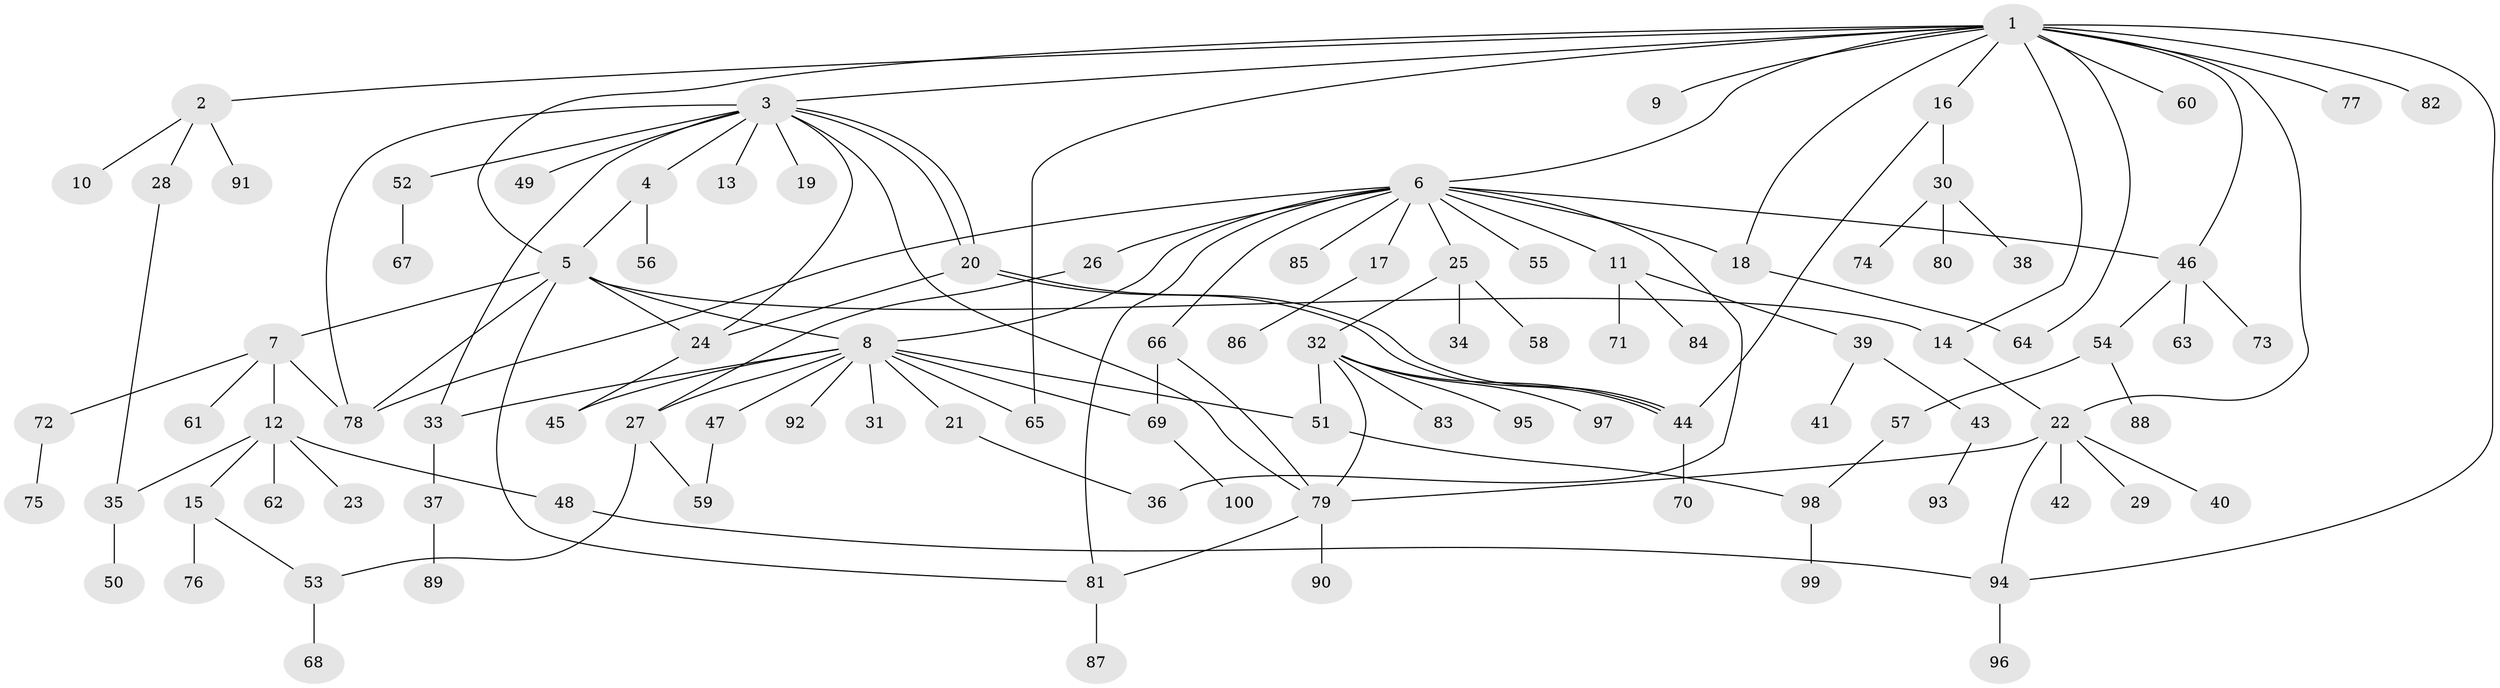// Generated by graph-tools (version 1.1) at 2025/38/02/21/25 10:38:53]
// undirected, 100 vertices, 133 edges
graph export_dot {
graph [start="1"]
  node [color=gray90,style=filled];
  1;
  2;
  3;
  4;
  5;
  6;
  7;
  8;
  9;
  10;
  11;
  12;
  13;
  14;
  15;
  16;
  17;
  18;
  19;
  20;
  21;
  22;
  23;
  24;
  25;
  26;
  27;
  28;
  29;
  30;
  31;
  32;
  33;
  34;
  35;
  36;
  37;
  38;
  39;
  40;
  41;
  42;
  43;
  44;
  45;
  46;
  47;
  48;
  49;
  50;
  51;
  52;
  53;
  54;
  55;
  56;
  57;
  58;
  59;
  60;
  61;
  62;
  63;
  64;
  65;
  66;
  67;
  68;
  69;
  70;
  71;
  72;
  73;
  74;
  75;
  76;
  77;
  78;
  79;
  80;
  81;
  82;
  83;
  84;
  85;
  86;
  87;
  88;
  89;
  90;
  91;
  92;
  93;
  94;
  95;
  96;
  97;
  98;
  99;
  100;
  1 -- 2;
  1 -- 3;
  1 -- 5;
  1 -- 6;
  1 -- 9;
  1 -- 14;
  1 -- 16;
  1 -- 18;
  1 -- 22;
  1 -- 46;
  1 -- 60;
  1 -- 64;
  1 -- 65;
  1 -- 77;
  1 -- 82;
  1 -- 94;
  2 -- 10;
  2 -- 28;
  2 -- 91;
  3 -- 4;
  3 -- 13;
  3 -- 19;
  3 -- 20;
  3 -- 20;
  3 -- 24;
  3 -- 33;
  3 -- 49;
  3 -- 52;
  3 -- 78;
  3 -- 79;
  4 -- 5;
  4 -- 56;
  5 -- 7;
  5 -- 8;
  5 -- 14;
  5 -- 24;
  5 -- 78;
  5 -- 81;
  6 -- 8;
  6 -- 11;
  6 -- 17;
  6 -- 18;
  6 -- 25;
  6 -- 26;
  6 -- 36;
  6 -- 46;
  6 -- 55;
  6 -- 66;
  6 -- 78;
  6 -- 81;
  6 -- 85;
  7 -- 12;
  7 -- 61;
  7 -- 72;
  7 -- 78;
  8 -- 21;
  8 -- 27;
  8 -- 31;
  8 -- 33;
  8 -- 45;
  8 -- 47;
  8 -- 51;
  8 -- 65;
  8 -- 69;
  8 -- 92;
  11 -- 39;
  11 -- 71;
  11 -- 84;
  12 -- 15;
  12 -- 23;
  12 -- 35;
  12 -- 48;
  12 -- 62;
  14 -- 22;
  15 -- 53;
  15 -- 76;
  16 -- 30;
  16 -- 44;
  17 -- 86;
  18 -- 64;
  20 -- 24;
  20 -- 44;
  20 -- 44;
  21 -- 36;
  22 -- 29;
  22 -- 40;
  22 -- 42;
  22 -- 79;
  22 -- 94;
  24 -- 45;
  25 -- 32;
  25 -- 34;
  25 -- 58;
  26 -- 27;
  27 -- 53;
  27 -- 59;
  28 -- 35;
  30 -- 38;
  30 -- 74;
  30 -- 80;
  32 -- 44;
  32 -- 51;
  32 -- 79;
  32 -- 83;
  32 -- 95;
  32 -- 97;
  33 -- 37;
  35 -- 50;
  37 -- 89;
  39 -- 41;
  39 -- 43;
  43 -- 93;
  44 -- 70;
  46 -- 54;
  46 -- 63;
  46 -- 73;
  47 -- 59;
  48 -- 94;
  51 -- 98;
  52 -- 67;
  53 -- 68;
  54 -- 57;
  54 -- 88;
  57 -- 98;
  66 -- 69;
  66 -- 79;
  69 -- 100;
  72 -- 75;
  79 -- 81;
  79 -- 90;
  81 -- 87;
  94 -- 96;
  98 -- 99;
}
